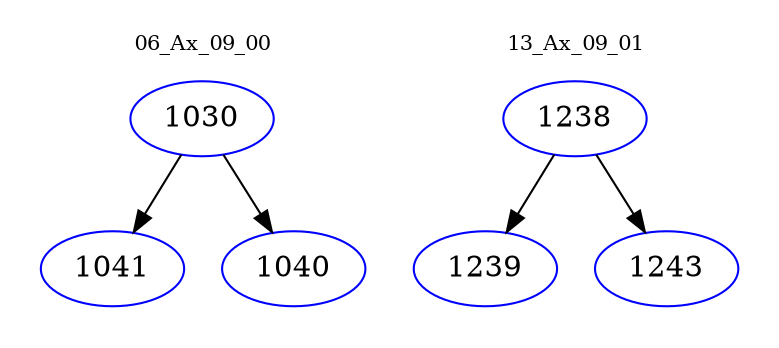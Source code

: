 digraph{
subgraph cluster_0 {
color = white
label = "06_Ax_09_00";
fontsize=10;
T0_1030 [label="1030", color="blue"]
T0_1030 -> T0_1041 [color="black"]
T0_1041 [label="1041", color="blue"]
T0_1030 -> T0_1040 [color="black"]
T0_1040 [label="1040", color="blue"]
}
subgraph cluster_1 {
color = white
label = "13_Ax_09_01";
fontsize=10;
T1_1238 [label="1238", color="blue"]
T1_1238 -> T1_1239 [color="black"]
T1_1239 [label="1239", color="blue"]
T1_1238 -> T1_1243 [color="black"]
T1_1243 [label="1243", color="blue"]
}
}
